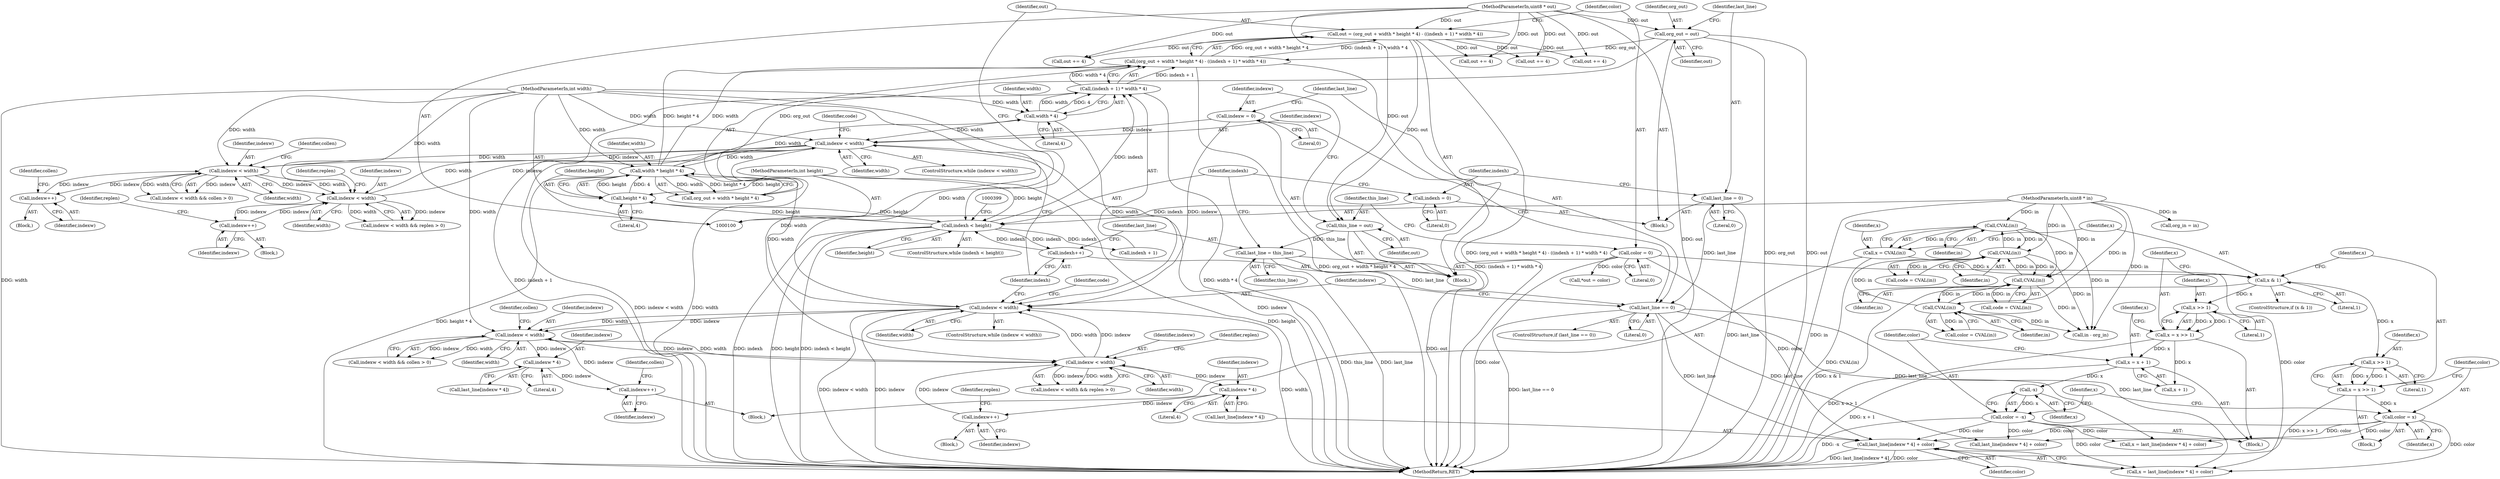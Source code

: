 digraph "0_rdesktop_4dca546d04321a610c1835010b5dad85163b65e1_0@array" {
"1000374" [label="(Call,last_line[indexw * 4] + color)"];
"1000165" [label="(Call,last_line == 0)"];
"1000394" [label="(Call,last_line = this_line)"];
"1000158" [label="(Call,this_line = out)"];
"1000138" [label="(Call,out = (org_out + width * height * 4) - ((indexh + 1) * width * 4))"];
"1000140" [label="(Call,(org_out + width * height * 4) - ((indexh + 1) * width * 4))"];
"1000124" [label="(Call,org_out = out)"];
"1000104" [label="(MethodParameterIn,uint8 * out)"];
"1000143" [label="(Call,width * height * 4)"];
"1000170" [label="(Call,indexw < width)"];
"1000238" [label="(Call,indexw < width)"];
"1000252" [label="(Call,indexw++)"];
"1000214" [label="(Call,indexw < width)"];
"1000232" [label="(Call,indexw++)"];
"1000102" [label="(MethodParameterIn,int width)"];
"1000161" [label="(Call,indexw = 0)"];
"1000152" [label="(Call,width * 4)"];
"1000259" [label="(Call,indexw < width)"];
"1000365" [label="(Call,indexw < width)"];
"1000388" [label="(Call,indexw++)"];
"1000377" [label="(Call,indexw * 4)"];
"1000303" [label="(Call,indexw < width)"];
"1000359" [label="(Call,indexw++)"];
"1000348" [label="(Call,indexw * 4)"];
"1000145" [label="(Call,height * 4)"];
"1000134" [label="(Call,indexh < height)"];
"1000392" [label="(Call,indexh++)"];
"1000130" [label="(Call,indexh = 0)"];
"1000103" [label="(MethodParameterIn,int height)"];
"1000148" [label="(Call,(indexh + 1) * width * 4)"];
"1000127" [label="(Call,last_line = 0)"];
"1000155" [label="(Call,color = 0)"];
"1000329" [label="(Call,color = -x)"];
"1000331" [label="(Call,-x)"];
"1000324" [label="(Call,x = x + 1)"];
"1000319" [label="(Call,x = x >> 1)"];
"1000321" [label="(Call,x >> 1)"];
"1000315" [label="(Call,x & 1)"];
"1000310" [label="(Call,x = CVAL(in))"];
"1000312" [label="(Call,CVAL(in))"];
"1000265" [label="(Call,CVAL(in))"];
"1000176" [label="(Call,CVAL(in))"];
"1000223" [label="(Call,CVAL(in))"];
"1000101" [label="(MethodParameterIn,uint8 * in)"];
"1000340" [label="(Call,color = x)"];
"1000335" [label="(Call,x = x >> 1)"];
"1000337" [label="(Call,x >> 1)"];
"1000143" [label="(Call,width * height * 4)"];
"1000175" [label="(Identifier,code)"];
"1000141" [label="(Call,org_out + width * height * 4)"];
"1000350" [label="(Literal,4)"];
"1000161" [label="(Call,indexw = 0)"];
"1000305" [label="(Identifier,width)"];
"1000169" [label="(ControlStructure,while (indexw < width))"];
"1000362" [label="(Identifier,collen)"];
"1000159" [label="(Identifier,this_line)"];
"1000133" [label="(ControlStructure,while (indexh < height))"];
"1000233" [label="(Identifier,indexw)"];
"1000235" [label="(Identifier,collen)"];
"1000177" [label="(Identifier,in)"];
"1000140" [label="(Call,(org_out + width * height * 4) - ((indexh + 1) * width * 4))"];
"1000253" [label="(Identifier,indexw)"];
"1000134" [label="(Call,indexh < height)"];
"1000213" [label="(Call,indexw < width && collen > 0)"];
"1000102" [label="(MethodParameterIn,int width)"];
"1000374" [label="(Call,last_line[indexw * 4] + color)"];
"1000312" [label="(Call,CVAL(in))"];
"1000372" [label="(Call,x = last_line[indexw * 4] + color)"];
"1000220" [label="(Block,)"];
"1000242" [label="(Identifier,replen)"];
"1000392" [label="(Call,indexh++)"];
"1000403" [label="(MethodReturn,RET)"];
"1000336" [label="(Identifier,x)"];
"1000127" [label="(Call,last_line = 0)"];
"1000343" [label="(Call,x = last_line[indexw * 4] + color)"];
"1000393" [label="(Identifier,indexh)"];
"1000214" [label="(Call,indexw < width)"];
"1000325" [label="(Identifier,x)"];
"1000261" [label="(Identifier,width)"];
"1000326" [label="(Call,x + 1)"];
"1000331" [label="(Call,-x)"];
"1000155" [label="(Call,color = 0)"];
"1000162" [label="(Identifier,indexw)"];
"1000379" [label="(Literal,4)"];
"1000334" [label="(Block,)"];
"1000128" [label="(Identifier,last_line)"];
"1000364" [label="(Call,indexw < width && replen > 0)"];
"1000360" [label="(Identifier,indexw)"];
"1000309" [label="(Block,)"];
"1000345" [label="(Call,last_line[indexw * 4] + color)"];
"1000136" [label="(Identifier,height)"];
"1000121" [label="(Call,org_in = in)"];
"1000131" [label="(Identifier,indexh)"];
"1000391" [label="(Identifier,replen)"];
"1000258" [label="(ControlStructure,while (indexw < width))"];
"1000323" [label="(Literal,1)"];
"1000135" [label="(Identifier,indexh)"];
"1000340" [label="(Call,color = x)"];
"1000317" [label="(Literal,1)"];
"1000165" [label="(Call,last_line == 0)"];
"1000385" [label="(Call,out += 4)"];
"1000156" [label="(Identifier,color)"];
"1000304" [label="(Identifier,indexw)"];
"1000167" [label="(Literal,0)"];
"1000104" [label="(MethodParameterIn,uint8 * out)"];
"1000239" [label="(Identifier,indexw)"];
"1000145" [label="(Call,height * 4)"];
"1000337" [label="(Call,x >> 1)"];
"1000265" [label="(Call,CVAL(in))"];
"1000101" [label="(MethodParameterIn,uint8 * in)"];
"1000126" [label="(Identifier,out)"];
"1000332" [label="(Identifier,x)"];
"1000232" [label="(Call,indexw++)"];
"1000106" [label="(Block,)"];
"1000324" [label="(Call,x = x + 1)"];
"1000148" [label="(Call,(indexh + 1) * width * 4)"];
"1000316" [label="(Identifier,x)"];
"1000314" [label="(ControlStructure,if (x & 1))"];
"1000164" [label="(ControlStructure,if (last_line == 0))"];
"1000172" [label="(Identifier,width)"];
"1000389" [label="(Identifier,indexw)"];
"1000154" [label="(Literal,4)"];
"1000365" [label="(Call,indexw < width)"];
"1000263" [label="(Call,code = CVAL(in))"];
"1000307" [label="(Identifier,collen)"];
"1000303" [label="(Call,indexw < width)"];
"1000371" [label="(Block,)"];
"1000375" [label="(Call,last_line[indexw * 4])"];
"1000342" [label="(Identifier,x)"];
"1000166" [label="(Identifier,last_line)"];
"1000244" [label="(Block,)"];
"1000144" [label="(Identifier,width)"];
"1000380" [label="(Identifier,color)"];
"1000377" [label="(Call,indexw * 4)"];
"1000260" [label="(Identifier,indexw)"];
"1000130" [label="(Call,indexh = 0)"];
"1000346" [label="(Call,last_line[indexw * 4])"];
"1000378" [label="(Identifier,indexw)"];
"1000245" [label="(Call,*out = color)"];
"1000313" [label="(Identifier,in)"];
"1000125" [label="(Identifier,org_out)"];
"1000229" [label="(Call,out += 4)"];
"1000349" [label="(Identifier,indexw)"];
"1000335" [label="(Call,x = x >> 1)"];
"1000344" [label="(Identifier,x)"];
"1000223" [label="(Call,CVAL(in))"];
"1000147" [label="(Literal,4)"];
"1000400" [label="(Call,in - org_in)"];
"1000339" [label="(Literal,1)"];
"1000238" [label="(Call,indexw < width)"];
"1000330" [label="(Identifier,color)"];
"1000237" [label="(Call,indexw < width && replen > 0)"];
"1000158" [label="(Call,this_line = out)"];
"1000240" [label="(Identifier,width)"];
"1000394" [label="(Call,last_line = this_line)"];
"1000224" [label="(Identifier,in)"];
"1000338" [label="(Identifier,x)"];
"1000341" [label="(Identifier,color)"];
"1000356" [label="(Call,out += 4)"];
"1000395" [label="(Identifier,last_line)"];
"1000132" [label="(Literal,0)"];
"1000322" [label="(Identifier,x)"];
"1000321" [label="(Call,x >> 1)"];
"1000249" [label="(Call,out += 4)"];
"1000266" [label="(Identifier,in)"];
"1000176" [label="(Call,CVAL(in))"];
"1000160" [label="(Identifier,out)"];
"1000318" [label="(Block,)"];
"1000216" [label="(Identifier,width)"];
"1000367" [label="(Identifier,width)"];
"1000315" [label="(Call,x & 1)"];
"1000139" [label="(Identifier,out)"];
"1000153" [label="(Identifier,width)"];
"1000103" [label="(MethodParameterIn,int height)"];
"1000221" [label="(Call,color = CVAL(in))"];
"1000319" [label="(Call,x = x >> 1)"];
"1000174" [label="(Call,code = CVAL(in))"];
"1000215" [label="(Identifier,indexw)"];
"1000311" [label="(Identifier,x)"];
"1000137" [label="(Block,)"];
"1000171" [label="(Identifier,indexw)"];
"1000369" [label="(Identifier,replen)"];
"1000157" [label="(Literal,0)"];
"1000310" [label="(Call,x = CVAL(in))"];
"1000302" [label="(Call,indexw < width && collen > 0)"];
"1000138" [label="(Call,out = (org_out + width * height * 4) - ((indexh + 1) * width * 4))"];
"1000152" [label="(Call,width * 4)"];
"1000170" [label="(Call,indexw < width)"];
"1000388" [label="(Call,indexw++)"];
"1000396" [label="(Identifier,this_line)"];
"1000264" [label="(Identifier,code)"];
"1000149" [label="(Call,indexh + 1)"];
"1000124" [label="(Call,org_out = out)"];
"1000348" [label="(Call,indexw * 4)"];
"1000129" [label="(Literal,0)"];
"1000259" [label="(Call,indexw < width)"];
"1000329" [label="(Call,color = -x)"];
"1000146" [label="(Identifier,height)"];
"1000320" [label="(Identifier,x)"];
"1000163" [label="(Literal,0)"];
"1000218" [label="(Identifier,collen)"];
"1000252" [label="(Call,indexw++)"];
"1000359" [label="(Call,indexw++)"];
"1000366" [label="(Identifier,indexw)"];
"1000255" [label="(Identifier,replen)"];
"1000374" -> "1000372"  [label="AST: "];
"1000374" -> "1000380"  [label="CFG: "];
"1000375" -> "1000374"  [label="AST: "];
"1000380" -> "1000374"  [label="AST: "];
"1000372" -> "1000374"  [label="CFG: "];
"1000374" -> "1000403"  [label="DDG: last_line[indexw * 4]"];
"1000374" -> "1000403"  [label="DDG: color"];
"1000165" -> "1000374"  [label="DDG: last_line"];
"1000155" -> "1000374"  [label="DDG: color"];
"1000329" -> "1000374"  [label="DDG: color"];
"1000340" -> "1000374"  [label="DDG: color"];
"1000165" -> "1000164"  [label="AST: "];
"1000165" -> "1000167"  [label="CFG: "];
"1000166" -> "1000165"  [label="AST: "];
"1000167" -> "1000165"  [label="AST: "];
"1000171" -> "1000165"  [label="CFG: "];
"1000260" -> "1000165"  [label="CFG: "];
"1000165" -> "1000403"  [label="DDG: last_line == 0"];
"1000394" -> "1000165"  [label="DDG: last_line"];
"1000127" -> "1000165"  [label="DDG: last_line"];
"1000165" -> "1000343"  [label="DDG: last_line"];
"1000165" -> "1000345"  [label="DDG: last_line"];
"1000165" -> "1000372"  [label="DDG: last_line"];
"1000394" -> "1000137"  [label="AST: "];
"1000394" -> "1000396"  [label="CFG: "];
"1000395" -> "1000394"  [label="AST: "];
"1000396" -> "1000394"  [label="AST: "];
"1000135" -> "1000394"  [label="CFG: "];
"1000394" -> "1000403"  [label="DDG: this_line"];
"1000394" -> "1000403"  [label="DDG: last_line"];
"1000158" -> "1000394"  [label="DDG: this_line"];
"1000158" -> "1000137"  [label="AST: "];
"1000158" -> "1000160"  [label="CFG: "];
"1000159" -> "1000158"  [label="AST: "];
"1000160" -> "1000158"  [label="AST: "];
"1000162" -> "1000158"  [label="CFG: "];
"1000158" -> "1000403"  [label="DDG: out"];
"1000138" -> "1000158"  [label="DDG: out"];
"1000104" -> "1000158"  [label="DDG: out"];
"1000138" -> "1000137"  [label="AST: "];
"1000138" -> "1000140"  [label="CFG: "];
"1000139" -> "1000138"  [label="AST: "];
"1000140" -> "1000138"  [label="AST: "];
"1000156" -> "1000138"  [label="CFG: "];
"1000138" -> "1000403"  [label="DDG: (org_out + width * height * 4) - ((indexh + 1) * width * 4)"];
"1000140" -> "1000138"  [label="DDG: org_out + width * height * 4"];
"1000140" -> "1000138"  [label="DDG: (indexh + 1) * width * 4"];
"1000104" -> "1000138"  [label="DDG: out"];
"1000138" -> "1000229"  [label="DDG: out"];
"1000138" -> "1000249"  [label="DDG: out"];
"1000138" -> "1000356"  [label="DDG: out"];
"1000138" -> "1000385"  [label="DDG: out"];
"1000140" -> "1000148"  [label="CFG: "];
"1000141" -> "1000140"  [label="AST: "];
"1000148" -> "1000140"  [label="AST: "];
"1000140" -> "1000403"  [label="DDG: org_out + width * height * 4"];
"1000140" -> "1000403"  [label="DDG: (indexh + 1) * width * 4"];
"1000124" -> "1000140"  [label="DDG: org_out"];
"1000143" -> "1000140"  [label="DDG: width"];
"1000143" -> "1000140"  [label="DDG: height * 4"];
"1000148" -> "1000140"  [label="DDG: indexh + 1"];
"1000148" -> "1000140"  [label="DDG: width * 4"];
"1000124" -> "1000106"  [label="AST: "];
"1000124" -> "1000126"  [label="CFG: "];
"1000125" -> "1000124"  [label="AST: "];
"1000126" -> "1000124"  [label="AST: "];
"1000128" -> "1000124"  [label="CFG: "];
"1000124" -> "1000403"  [label="DDG: out"];
"1000124" -> "1000403"  [label="DDG: org_out"];
"1000104" -> "1000124"  [label="DDG: out"];
"1000124" -> "1000141"  [label="DDG: org_out"];
"1000104" -> "1000100"  [label="AST: "];
"1000104" -> "1000403"  [label="DDG: out"];
"1000104" -> "1000229"  [label="DDG: out"];
"1000104" -> "1000249"  [label="DDG: out"];
"1000104" -> "1000356"  [label="DDG: out"];
"1000104" -> "1000385"  [label="DDG: out"];
"1000143" -> "1000141"  [label="AST: "];
"1000143" -> "1000145"  [label="CFG: "];
"1000144" -> "1000143"  [label="AST: "];
"1000145" -> "1000143"  [label="AST: "];
"1000141" -> "1000143"  [label="CFG: "];
"1000143" -> "1000403"  [label="DDG: height * 4"];
"1000143" -> "1000141"  [label="DDG: width"];
"1000143" -> "1000141"  [label="DDG: height * 4"];
"1000170" -> "1000143"  [label="DDG: width"];
"1000259" -> "1000143"  [label="DDG: width"];
"1000102" -> "1000143"  [label="DDG: width"];
"1000145" -> "1000143"  [label="DDG: height"];
"1000145" -> "1000143"  [label="DDG: 4"];
"1000143" -> "1000152"  [label="DDG: width"];
"1000170" -> "1000169"  [label="AST: "];
"1000170" -> "1000172"  [label="CFG: "];
"1000171" -> "1000170"  [label="AST: "];
"1000172" -> "1000170"  [label="AST: "];
"1000175" -> "1000170"  [label="CFG: "];
"1000393" -> "1000170"  [label="CFG: "];
"1000170" -> "1000403"  [label="DDG: width"];
"1000170" -> "1000403"  [label="DDG: indexw"];
"1000170" -> "1000403"  [label="DDG: indexw < width"];
"1000238" -> "1000170"  [label="DDG: indexw"];
"1000238" -> "1000170"  [label="DDG: width"];
"1000161" -> "1000170"  [label="DDG: indexw"];
"1000152" -> "1000170"  [label="DDG: width"];
"1000102" -> "1000170"  [label="DDG: width"];
"1000170" -> "1000214"  [label="DDG: indexw"];
"1000170" -> "1000214"  [label="DDG: width"];
"1000238" -> "1000237"  [label="AST: "];
"1000238" -> "1000240"  [label="CFG: "];
"1000239" -> "1000238"  [label="AST: "];
"1000240" -> "1000238"  [label="AST: "];
"1000242" -> "1000238"  [label="CFG: "];
"1000237" -> "1000238"  [label="CFG: "];
"1000238" -> "1000237"  [label="DDG: indexw"];
"1000238" -> "1000237"  [label="DDG: width"];
"1000252" -> "1000238"  [label="DDG: indexw"];
"1000214" -> "1000238"  [label="DDG: indexw"];
"1000214" -> "1000238"  [label="DDG: width"];
"1000102" -> "1000238"  [label="DDG: width"];
"1000238" -> "1000252"  [label="DDG: indexw"];
"1000252" -> "1000244"  [label="AST: "];
"1000252" -> "1000253"  [label="CFG: "];
"1000253" -> "1000252"  [label="AST: "];
"1000255" -> "1000252"  [label="CFG: "];
"1000214" -> "1000213"  [label="AST: "];
"1000214" -> "1000216"  [label="CFG: "];
"1000215" -> "1000214"  [label="AST: "];
"1000216" -> "1000214"  [label="AST: "];
"1000218" -> "1000214"  [label="CFG: "];
"1000213" -> "1000214"  [label="CFG: "];
"1000214" -> "1000213"  [label="DDG: indexw"];
"1000214" -> "1000213"  [label="DDG: width"];
"1000232" -> "1000214"  [label="DDG: indexw"];
"1000102" -> "1000214"  [label="DDG: width"];
"1000214" -> "1000232"  [label="DDG: indexw"];
"1000232" -> "1000220"  [label="AST: "];
"1000232" -> "1000233"  [label="CFG: "];
"1000233" -> "1000232"  [label="AST: "];
"1000235" -> "1000232"  [label="CFG: "];
"1000102" -> "1000100"  [label="AST: "];
"1000102" -> "1000403"  [label="DDG: width"];
"1000102" -> "1000152"  [label="DDG: width"];
"1000102" -> "1000259"  [label="DDG: width"];
"1000102" -> "1000303"  [label="DDG: width"];
"1000102" -> "1000365"  [label="DDG: width"];
"1000161" -> "1000137"  [label="AST: "];
"1000161" -> "1000163"  [label="CFG: "];
"1000162" -> "1000161"  [label="AST: "];
"1000163" -> "1000161"  [label="AST: "];
"1000166" -> "1000161"  [label="CFG: "];
"1000161" -> "1000259"  [label="DDG: indexw"];
"1000152" -> "1000148"  [label="AST: "];
"1000152" -> "1000154"  [label="CFG: "];
"1000153" -> "1000152"  [label="AST: "];
"1000154" -> "1000152"  [label="AST: "];
"1000148" -> "1000152"  [label="CFG: "];
"1000152" -> "1000148"  [label="DDG: width"];
"1000152" -> "1000148"  [label="DDG: 4"];
"1000152" -> "1000259"  [label="DDG: width"];
"1000259" -> "1000258"  [label="AST: "];
"1000259" -> "1000261"  [label="CFG: "];
"1000260" -> "1000259"  [label="AST: "];
"1000261" -> "1000259"  [label="AST: "];
"1000264" -> "1000259"  [label="CFG: "];
"1000393" -> "1000259"  [label="CFG: "];
"1000259" -> "1000403"  [label="DDG: indexw < width"];
"1000259" -> "1000403"  [label="DDG: indexw"];
"1000259" -> "1000403"  [label="DDG: width"];
"1000365" -> "1000259"  [label="DDG: indexw"];
"1000365" -> "1000259"  [label="DDG: width"];
"1000259" -> "1000303"  [label="DDG: indexw"];
"1000259" -> "1000303"  [label="DDG: width"];
"1000365" -> "1000364"  [label="AST: "];
"1000365" -> "1000367"  [label="CFG: "];
"1000366" -> "1000365"  [label="AST: "];
"1000367" -> "1000365"  [label="AST: "];
"1000369" -> "1000365"  [label="CFG: "];
"1000364" -> "1000365"  [label="CFG: "];
"1000365" -> "1000364"  [label="DDG: indexw"];
"1000365" -> "1000364"  [label="DDG: width"];
"1000388" -> "1000365"  [label="DDG: indexw"];
"1000303" -> "1000365"  [label="DDG: indexw"];
"1000303" -> "1000365"  [label="DDG: width"];
"1000365" -> "1000377"  [label="DDG: indexw"];
"1000388" -> "1000371"  [label="AST: "];
"1000388" -> "1000389"  [label="CFG: "];
"1000389" -> "1000388"  [label="AST: "];
"1000391" -> "1000388"  [label="CFG: "];
"1000377" -> "1000388"  [label="DDG: indexw"];
"1000377" -> "1000375"  [label="AST: "];
"1000377" -> "1000379"  [label="CFG: "];
"1000378" -> "1000377"  [label="AST: "];
"1000379" -> "1000377"  [label="AST: "];
"1000375" -> "1000377"  [label="CFG: "];
"1000303" -> "1000302"  [label="AST: "];
"1000303" -> "1000305"  [label="CFG: "];
"1000304" -> "1000303"  [label="AST: "];
"1000305" -> "1000303"  [label="AST: "];
"1000307" -> "1000303"  [label="CFG: "];
"1000302" -> "1000303"  [label="CFG: "];
"1000303" -> "1000302"  [label="DDG: indexw"];
"1000303" -> "1000302"  [label="DDG: width"];
"1000359" -> "1000303"  [label="DDG: indexw"];
"1000303" -> "1000348"  [label="DDG: indexw"];
"1000359" -> "1000309"  [label="AST: "];
"1000359" -> "1000360"  [label="CFG: "];
"1000360" -> "1000359"  [label="AST: "];
"1000362" -> "1000359"  [label="CFG: "];
"1000348" -> "1000359"  [label="DDG: indexw"];
"1000348" -> "1000346"  [label="AST: "];
"1000348" -> "1000350"  [label="CFG: "];
"1000349" -> "1000348"  [label="AST: "];
"1000350" -> "1000348"  [label="AST: "];
"1000346" -> "1000348"  [label="CFG: "];
"1000145" -> "1000147"  [label="CFG: "];
"1000146" -> "1000145"  [label="AST: "];
"1000147" -> "1000145"  [label="AST: "];
"1000145" -> "1000134"  [label="DDG: height"];
"1000134" -> "1000145"  [label="DDG: height"];
"1000103" -> "1000145"  [label="DDG: height"];
"1000134" -> "1000133"  [label="AST: "];
"1000134" -> "1000136"  [label="CFG: "];
"1000135" -> "1000134"  [label="AST: "];
"1000136" -> "1000134"  [label="AST: "];
"1000139" -> "1000134"  [label="CFG: "];
"1000399" -> "1000134"  [label="CFG: "];
"1000134" -> "1000403"  [label="DDG: indexh < height"];
"1000134" -> "1000403"  [label="DDG: indexh"];
"1000134" -> "1000403"  [label="DDG: height"];
"1000392" -> "1000134"  [label="DDG: indexh"];
"1000130" -> "1000134"  [label="DDG: indexh"];
"1000103" -> "1000134"  [label="DDG: height"];
"1000134" -> "1000148"  [label="DDG: indexh"];
"1000134" -> "1000149"  [label="DDG: indexh"];
"1000134" -> "1000392"  [label="DDG: indexh"];
"1000392" -> "1000137"  [label="AST: "];
"1000392" -> "1000393"  [label="CFG: "];
"1000393" -> "1000392"  [label="AST: "];
"1000395" -> "1000392"  [label="CFG: "];
"1000130" -> "1000106"  [label="AST: "];
"1000130" -> "1000132"  [label="CFG: "];
"1000131" -> "1000130"  [label="AST: "];
"1000132" -> "1000130"  [label="AST: "];
"1000135" -> "1000130"  [label="CFG: "];
"1000103" -> "1000100"  [label="AST: "];
"1000103" -> "1000403"  [label="DDG: height"];
"1000149" -> "1000148"  [label="AST: "];
"1000148" -> "1000403"  [label="DDG: width * 4"];
"1000148" -> "1000403"  [label="DDG: indexh + 1"];
"1000127" -> "1000106"  [label="AST: "];
"1000127" -> "1000129"  [label="CFG: "];
"1000128" -> "1000127"  [label="AST: "];
"1000129" -> "1000127"  [label="AST: "];
"1000131" -> "1000127"  [label="CFG: "];
"1000127" -> "1000403"  [label="DDG: last_line"];
"1000155" -> "1000137"  [label="AST: "];
"1000155" -> "1000157"  [label="CFG: "];
"1000156" -> "1000155"  [label="AST: "];
"1000157" -> "1000155"  [label="AST: "];
"1000159" -> "1000155"  [label="CFG: "];
"1000155" -> "1000403"  [label="DDG: color"];
"1000155" -> "1000245"  [label="DDG: color"];
"1000155" -> "1000372"  [label="DDG: color"];
"1000329" -> "1000318"  [label="AST: "];
"1000329" -> "1000331"  [label="CFG: "];
"1000330" -> "1000329"  [label="AST: "];
"1000331" -> "1000329"  [label="AST: "];
"1000344" -> "1000329"  [label="CFG: "];
"1000329" -> "1000403"  [label="DDG: -x"];
"1000331" -> "1000329"  [label="DDG: x"];
"1000329" -> "1000343"  [label="DDG: color"];
"1000329" -> "1000345"  [label="DDG: color"];
"1000329" -> "1000372"  [label="DDG: color"];
"1000331" -> "1000332"  [label="CFG: "];
"1000332" -> "1000331"  [label="AST: "];
"1000324" -> "1000331"  [label="DDG: x"];
"1000324" -> "1000318"  [label="AST: "];
"1000324" -> "1000326"  [label="CFG: "];
"1000325" -> "1000324"  [label="AST: "];
"1000326" -> "1000324"  [label="AST: "];
"1000330" -> "1000324"  [label="CFG: "];
"1000324" -> "1000403"  [label="DDG: x + 1"];
"1000319" -> "1000324"  [label="DDG: x"];
"1000319" -> "1000318"  [label="AST: "];
"1000319" -> "1000321"  [label="CFG: "];
"1000320" -> "1000319"  [label="AST: "];
"1000321" -> "1000319"  [label="AST: "];
"1000325" -> "1000319"  [label="CFG: "];
"1000319" -> "1000403"  [label="DDG: x >> 1"];
"1000321" -> "1000319"  [label="DDG: x"];
"1000321" -> "1000319"  [label="DDG: 1"];
"1000319" -> "1000326"  [label="DDG: x"];
"1000321" -> "1000323"  [label="CFG: "];
"1000322" -> "1000321"  [label="AST: "];
"1000323" -> "1000321"  [label="AST: "];
"1000315" -> "1000321"  [label="DDG: x"];
"1000315" -> "1000314"  [label="AST: "];
"1000315" -> "1000317"  [label="CFG: "];
"1000316" -> "1000315"  [label="AST: "];
"1000317" -> "1000315"  [label="AST: "];
"1000320" -> "1000315"  [label="CFG: "];
"1000336" -> "1000315"  [label="CFG: "];
"1000315" -> "1000403"  [label="DDG: x & 1"];
"1000310" -> "1000315"  [label="DDG: x"];
"1000315" -> "1000337"  [label="DDG: x"];
"1000310" -> "1000309"  [label="AST: "];
"1000310" -> "1000312"  [label="CFG: "];
"1000311" -> "1000310"  [label="AST: "];
"1000312" -> "1000310"  [label="AST: "];
"1000316" -> "1000310"  [label="CFG: "];
"1000310" -> "1000403"  [label="DDG: CVAL(in)"];
"1000312" -> "1000310"  [label="DDG: in"];
"1000312" -> "1000313"  [label="CFG: "];
"1000313" -> "1000312"  [label="AST: "];
"1000312" -> "1000176"  [label="DDG: in"];
"1000312" -> "1000265"  [label="DDG: in"];
"1000265" -> "1000312"  [label="DDG: in"];
"1000101" -> "1000312"  [label="DDG: in"];
"1000312" -> "1000400"  [label="DDG: in"];
"1000265" -> "1000263"  [label="AST: "];
"1000265" -> "1000266"  [label="CFG: "];
"1000266" -> "1000265"  [label="AST: "];
"1000263" -> "1000265"  [label="CFG: "];
"1000265" -> "1000176"  [label="DDG: in"];
"1000265" -> "1000263"  [label="DDG: in"];
"1000176" -> "1000265"  [label="DDG: in"];
"1000223" -> "1000265"  [label="DDG: in"];
"1000101" -> "1000265"  [label="DDG: in"];
"1000265" -> "1000400"  [label="DDG: in"];
"1000176" -> "1000174"  [label="AST: "];
"1000176" -> "1000177"  [label="CFG: "];
"1000177" -> "1000176"  [label="AST: "];
"1000174" -> "1000176"  [label="CFG: "];
"1000176" -> "1000174"  [label="DDG: in"];
"1000223" -> "1000176"  [label="DDG: in"];
"1000101" -> "1000176"  [label="DDG: in"];
"1000176" -> "1000223"  [label="DDG: in"];
"1000176" -> "1000400"  [label="DDG: in"];
"1000223" -> "1000221"  [label="AST: "];
"1000223" -> "1000224"  [label="CFG: "];
"1000224" -> "1000223"  [label="AST: "];
"1000221" -> "1000223"  [label="CFG: "];
"1000223" -> "1000221"  [label="DDG: in"];
"1000101" -> "1000223"  [label="DDG: in"];
"1000223" -> "1000400"  [label="DDG: in"];
"1000101" -> "1000100"  [label="AST: "];
"1000101" -> "1000403"  [label="DDG: in"];
"1000101" -> "1000121"  [label="DDG: in"];
"1000101" -> "1000400"  [label="DDG: in"];
"1000340" -> "1000334"  [label="AST: "];
"1000340" -> "1000342"  [label="CFG: "];
"1000341" -> "1000340"  [label="AST: "];
"1000342" -> "1000340"  [label="AST: "];
"1000344" -> "1000340"  [label="CFG: "];
"1000335" -> "1000340"  [label="DDG: x"];
"1000340" -> "1000343"  [label="DDG: color"];
"1000340" -> "1000345"  [label="DDG: color"];
"1000340" -> "1000372"  [label="DDG: color"];
"1000335" -> "1000334"  [label="AST: "];
"1000335" -> "1000337"  [label="CFG: "];
"1000336" -> "1000335"  [label="AST: "];
"1000337" -> "1000335"  [label="AST: "];
"1000341" -> "1000335"  [label="CFG: "];
"1000335" -> "1000403"  [label="DDG: x >> 1"];
"1000337" -> "1000335"  [label="DDG: x"];
"1000337" -> "1000335"  [label="DDG: 1"];
"1000337" -> "1000339"  [label="CFG: "];
"1000338" -> "1000337"  [label="AST: "];
"1000339" -> "1000337"  [label="AST: "];
}
